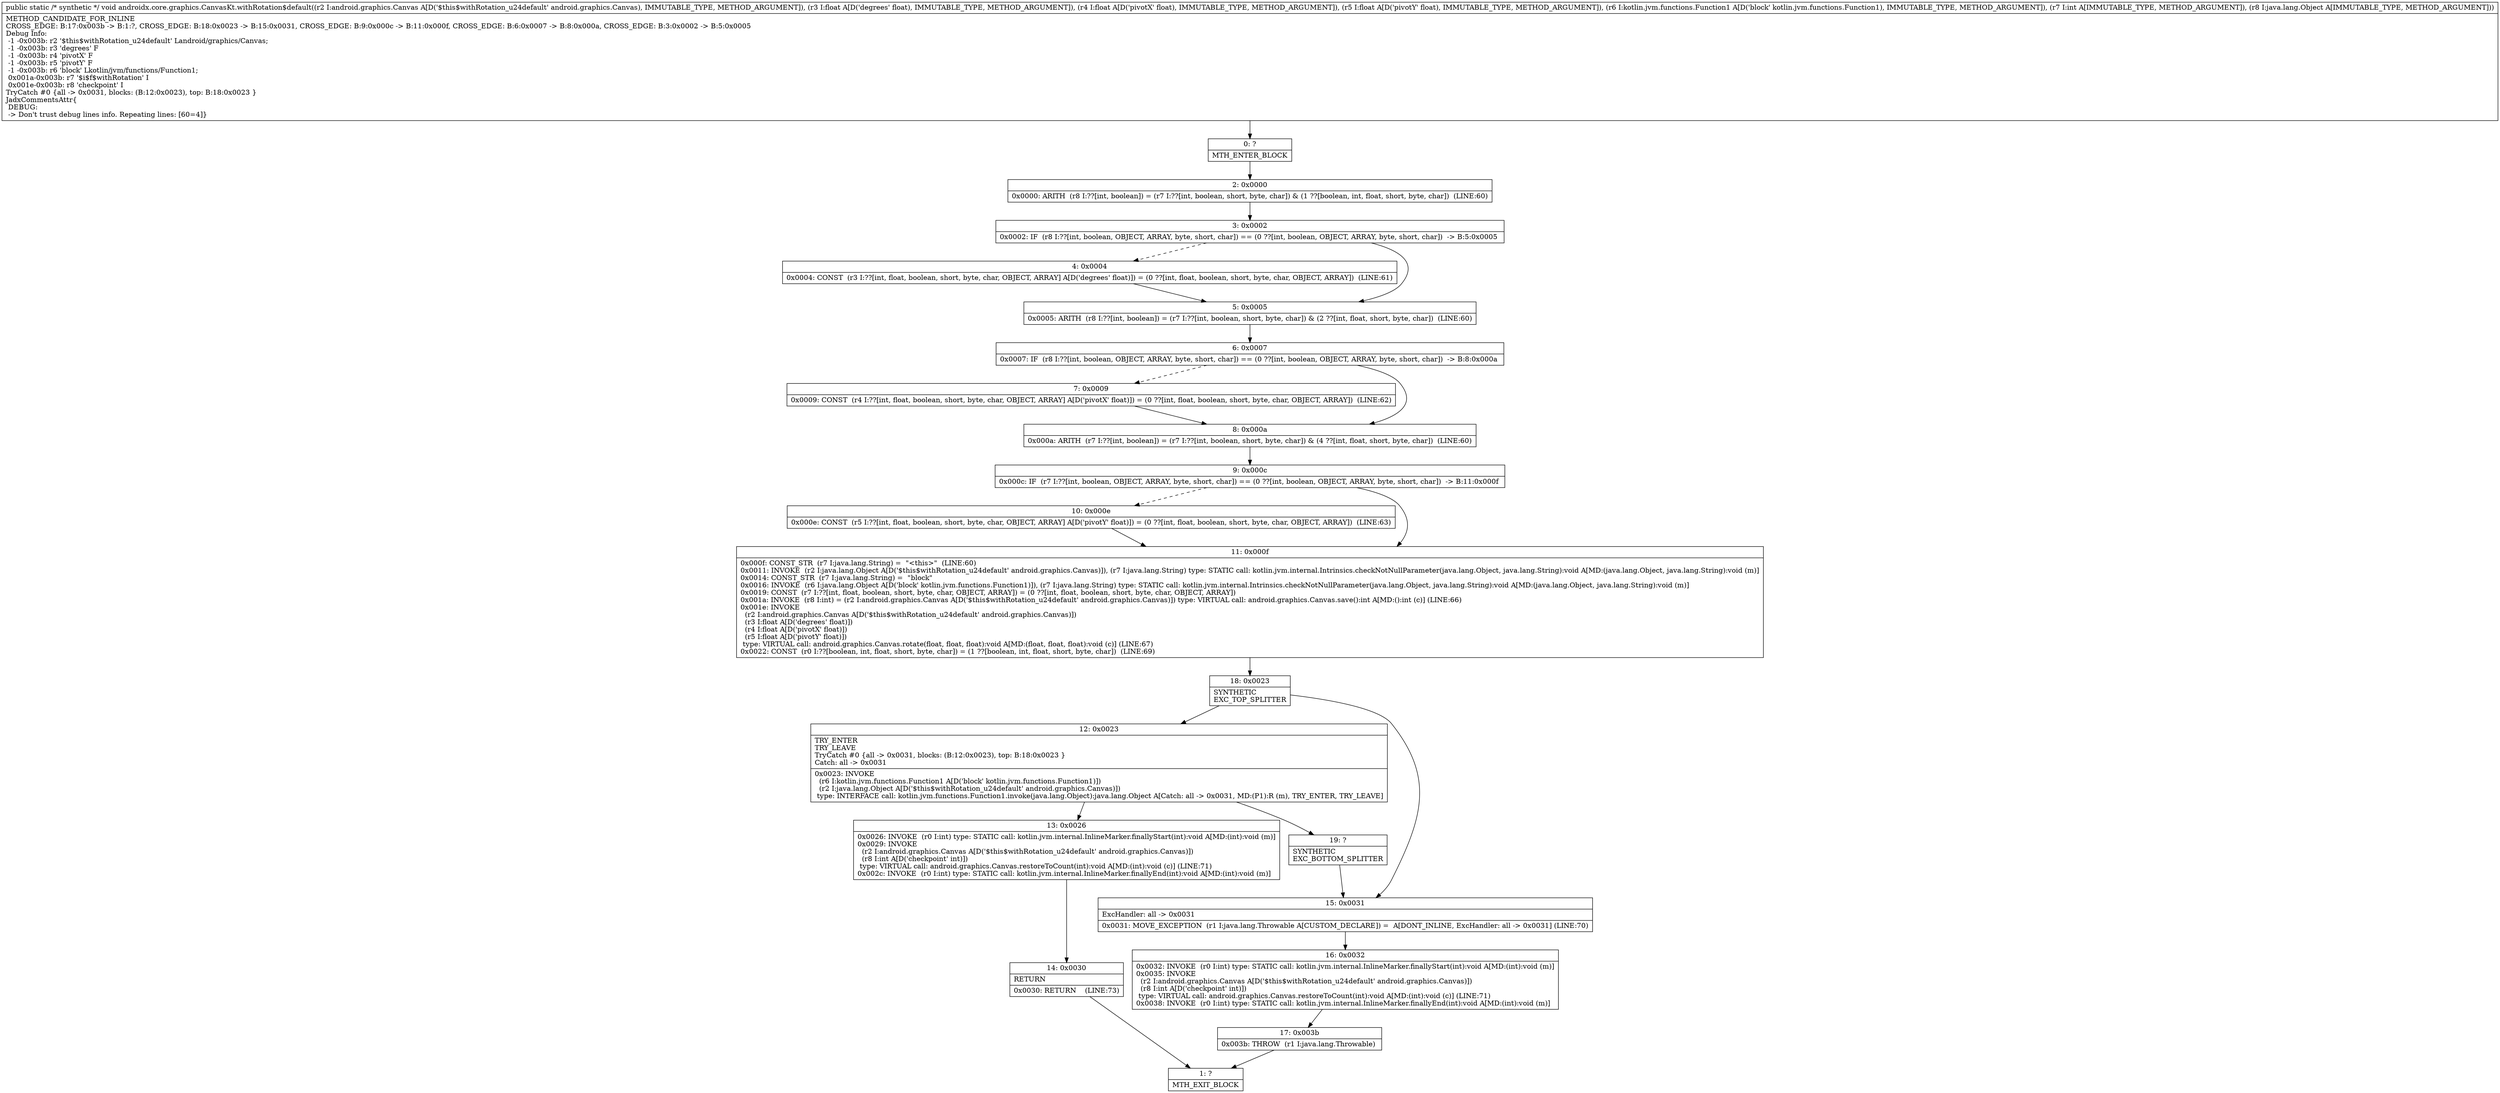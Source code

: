 digraph "CFG forandroidx.core.graphics.CanvasKt.withRotation$default(Landroid\/graphics\/Canvas;FFFLkotlin\/jvm\/functions\/Function1;ILjava\/lang\/Object;)V" {
Node_0 [shape=record,label="{0\:\ ?|MTH_ENTER_BLOCK\l}"];
Node_2 [shape=record,label="{2\:\ 0x0000|0x0000: ARITH  (r8 I:??[int, boolean]) = (r7 I:??[int, boolean, short, byte, char]) & (1 ??[boolean, int, float, short, byte, char])  (LINE:60)\l}"];
Node_3 [shape=record,label="{3\:\ 0x0002|0x0002: IF  (r8 I:??[int, boolean, OBJECT, ARRAY, byte, short, char]) == (0 ??[int, boolean, OBJECT, ARRAY, byte, short, char])  \-\> B:5:0x0005 \l}"];
Node_4 [shape=record,label="{4\:\ 0x0004|0x0004: CONST  (r3 I:??[int, float, boolean, short, byte, char, OBJECT, ARRAY] A[D('degrees' float)]) = (0 ??[int, float, boolean, short, byte, char, OBJECT, ARRAY])  (LINE:61)\l}"];
Node_5 [shape=record,label="{5\:\ 0x0005|0x0005: ARITH  (r8 I:??[int, boolean]) = (r7 I:??[int, boolean, short, byte, char]) & (2 ??[int, float, short, byte, char])  (LINE:60)\l}"];
Node_6 [shape=record,label="{6\:\ 0x0007|0x0007: IF  (r8 I:??[int, boolean, OBJECT, ARRAY, byte, short, char]) == (0 ??[int, boolean, OBJECT, ARRAY, byte, short, char])  \-\> B:8:0x000a \l}"];
Node_7 [shape=record,label="{7\:\ 0x0009|0x0009: CONST  (r4 I:??[int, float, boolean, short, byte, char, OBJECT, ARRAY] A[D('pivotX' float)]) = (0 ??[int, float, boolean, short, byte, char, OBJECT, ARRAY])  (LINE:62)\l}"];
Node_8 [shape=record,label="{8\:\ 0x000a|0x000a: ARITH  (r7 I:??[int, boolean]) = (r7 I:??[int, boolean, short, byte, char]) & (4 ??[int, float, short, byte, char])  (LINE:60)\l}"];
Node_9 [shape=record,label="{9\:\ 0x000c|0x000c: IF  (r7 I:??[int, boolean, OBJECT, ARRAY, byte, short, char]) == (0 ??[int, boolean, OBJECT, ARRAY, byte, short, char])  \-\> B:11:0x000f \l}"];
Node_10 [shape=record,label="{10\:\ 0x000e|0x000e: CONST  (r5 I:??[int, float, boolean, short, byte, char, OBJECT, ARRAY] A[D('pivotY' float)]) = (0 ??[int, float, boolean, short, byte, char, OBJECT, ARRAY])  (LINE:63)\l}"];
Node_11 [shape=record,label="{11\:\ 0x000f|0x000f: CONST_STR  (r7 I:java.lang.String) =  \"\<this\>\"  (LINE:60)\l0x0011: INVOKE  (r2 I:java.lang.Object A[D('$this$withRotation_u24default' android.graphics.Canvas)]), (r7 I:java.lang.String) type: STATIC call: kotlin.jvm.internal.Intrinsics.checkNotNullParameter(java.lang.Object, java.lang.String):void A[MD:(java.lang.Object, java.lang.String):void (m)]\l0x0014: CONST_STR  (r7 I:java.lang.String) =  \"block\" \l0x0016: INVOKE  (r6 I:java.lang.Object A[D('block' kotlin.jvm.functions.Function1)]), (r7 I:java.lang.String) type: STATIC call: kotlin.jvm.internal.Intrinsics.checkNotNullParameter(java.lang.Object, java.lang.String):void A[MD:(java.lang.Object, java.lang.String):void (m)]\l0x0019: CONST  (r7 I:??[int, float, boolean, short, byte, char, OBJECT, ARRAY]) = (0 ??[int, float, boolean, short, byte, char, OBJECT, ARRAY]) \l0x001a: INVOKE  (r8 I:int) = (r2 I:android.graphics.Canvas A[D('$this$withRotation_u24default' android.graphics.Canvas)]) type: VIRTUAL call: android.graphics.Canvas.save():int A[MD:():int (c)] (LINE:66)\l0x001e: INVOKE  \l  (r2 I:android.graphics.Canvas A[D('$this$withRotation_u24default' android.graphics.Canvas)])\l  (r3 I:float A[D('degrees' float)])\l  (r4 I:float A[D('pivotX' float)])\l  (r5 I:float A[D('pivotY' float)])\l type: VIRTUAL call: android.graphics.Canvas.rotate(float, float, float):void A[MD:(float, float, float):void (c)] (LINE:67)\l0x0022: CONST  (r0 I:??[boolean, int, float, short, byte, char]) = (1 ??[boolean, int, float, short, byte, char])  (LINE:69)\l}"];
Node_18 [shape=record,label="{18\:\ 0x0023|SYNTHETIC\lEXC_TOP_SPLITTER\l}"];
Node_12 [shape=record,label="{12\:\ 0x0023|TRY_ENTER\lTRY_LEAVE\lTryCatch #0 \{all \-\> 0x0031, blocks: (B:12:0x0023), top: B:18:0x0023 \}\lCatch: all \-\> 0x0031\l|0x0023: INVOKE  \l  (r6 I:kotlin.jvm.functions.Function1 A[D('block' kotlin.jvm.functions.Function1)])\l  (r2 I:java.lang.Object A[D('$this$withRotation_u24default' android.graphics.Canvas)])\l type: INTERFACE call: kotlin.jvm.functions.Function1.invoke(java.lang.Object):java.lang.Object A[Catch: all \-\> 0x0031, MD:(P1):R (m), TRY_ENTER, TRY_LEAVE]\l}"];
Node_13 [shape=record,label="{13\:\ 0x0026|0x0026: INVOKE  (r0 I:int) type: STATIC call: kotlin.jvm.internal.InlineMarker.finallyStart(int):void A[MD:(int):void (m)]\l0x0029: INVOKE  \l  (r2 I:android.graphics.Canvas A[D('$this$withRotation_u24default' android.graphics.Canvas)])\l  (r8 I:int A[D('checkpoint' int)])\l type: VIRTUAL call: android.graphics.Canvas.restoreToCount(int):void A[MD:(int):void (c)] (LINE:71)\l0x002c: INVOKE  (r0 I:int) type: STATIC call: kotlin.jvm.internal.InlineMarker.finallyEnd(int):void A[MD:(int):void (m)]\l}"];
Node_14 [shape=record,label="{14\:\ 0x0030|RETURN\l|0x0030: RETURN    (LINE:73)\l}"];
Node_1 [shape=record,label="{1\:\ ?|MTH_EXIT_BLOCK\l}"];
Node_19 [shape=record,label="{19\:\ ?|SYNTHETIC\lEXC_BOTTOM_SPLITTER\l}"];
Node_15 [shape=record,label="{15\:\ 0x0031|ExcHandler: all \-\> 0x0031\l|0x0031: MOVE_EXCEPTION  (r1 I:java.lang.Throwable A[CUSTOM_DECLARE]) =  A[DONT_INLINE, ExcHandler: all \-\> 0x0031] (LINE:70)\l}"];
Node_16 [shape=record,label="{16\:\ 0x0032|0x0032: INVOKE  (r0 I:int) type: STATIC call: kotlin.jvm.internal.InlineMarker.finallyStart(int):void A[MD:(int):void (m)]\l0x0035: INVOKE  \l  (r2 I:android.graphics.Canvas A[D('$this$withRotation_u24default' android.graphics.Canvas)])\l  (r8 I:int A[D('checkpoint' int)])\l type: VIRTUAL call: android.graphics.Canvas.restoreToCount(int):void A[MD:(int):void (c)] (LINE:71)\l0x0038: INVOKE  (r0 I:int) type: STATIC call: kotlin.jvm.internal.InlineMarker.finallyEnd(int):void A[MD:(int):void (m)]\l}"];
Node_17 [shape=record,label="{17\:\ 0x003b|0x003b: THROW  (r1 I:java.lang.Throwable) \l}"];
MethodNode[shape=record,label="{public static \/* synthetic *\/ void androidx.core.graphics.CanvasKt.withRotation$default((r2 I:android.graphics.Canvas A[D('$this$withRotation_u24default' android.graphics.Canvas), IMMUTABLE_TYPE, METHOD_ARGUMENT]), (r3 I:float A[D('degrees' float), IMMUTABLE_TYPE, METHOD_ARGUMENT]), (r4 I:float A[D('pivotX' float), IMMUTABLE_TYPE, METHOD_ARGUMENT]), (r5 I:float A[D('pivotY' float), IMMUTABLE_TYPE, METHOD_ARGUMENT]), (r6 I:kotlin.jvm.functions.Function1 A[D('block' kotlin.jvm.functions.Function1), IMMUTABLE_TYPE, METHOD_ARGUMENT]), (r7 I:int A[IMMUTABLE_TYPE, METHOD_ARGUMENT]), (r8 I:java.lang.Object A[IMMUTABLE_TYPE, METHOD_ARGUMENT]))  | METHOD_CANDIDATE_FOR_INLINE\lCROSS_EDGE: B:17:0x003b \-\> B:1:?, CROSS_EDGE: B:18:0x0023 \-\> B:15:0x0031, CROSS_EDGE: B:9:0x000c \-\> B:11:0x000f, CROSS_EDGE: B:6:0x0007 \-\> B:8:0x000a, CROSS_EDGE: B:3:0x0002 \-\> B:5:0x0005\lDebug Info:\l  \-1 \-0x003b: r2 '$this$withRotation_u24default' Landroid\/graphics\/Canvas;\l  \-1 \-0x003b: r3 'degrees' F\l  \-1 \-0x003b: r4 'pivotX' F\l  \-1 \-0x003b: r5 'pivotY' F\l  \-1 \-0x003b: r6 'block' Lkotlin\/jvm\/functions\/Function1;\l  0x001a\-0x003b: r7 '$i$f$withRotation' I\l  0x001e\-0x003b: r8 'checkpoint' I\lTryCatch #0 \{all \-\> 0x0031, blocks: (B:12:0x0023), top: B:18:0x0023 \}\lJadxCommentsAttr\{\l DEBUG: \l \-\> Don't trust debug lines info. Repeating lines: [60=4]\}\l}"];
MethodNode -> Node_0;Node_0 -> Node_2;
Node_2 -> Node_3;
Node_3 -> Node_4[style=dashed];
Node_3 -> Node_5;
Node_4 -> Node_5;
Node_5 -> Node_6;
Node_6 -> Node_7[style=dashed];
Node_6 -> Node_8;
Node_7 -> Node_8;
Node_8 -> Node_9;
Node_9 -> Node_10[style=dashed];
Node_9 -> Node_11;
Node_10 -> Node_11;
Node_11 -> Node_18;
Node_18 -> Node_12;
Node_18 -> Node_15;
Node_12 -> Node_13;
Node_12 -> Node_19;
Node_13 -> Node_14;
Node_14 -> Node_1;
Node_19 -> Node_15;
Node_15 -> Node_16;
Node_16 -> Node_17;
Node_17 -> Node_1;
}

